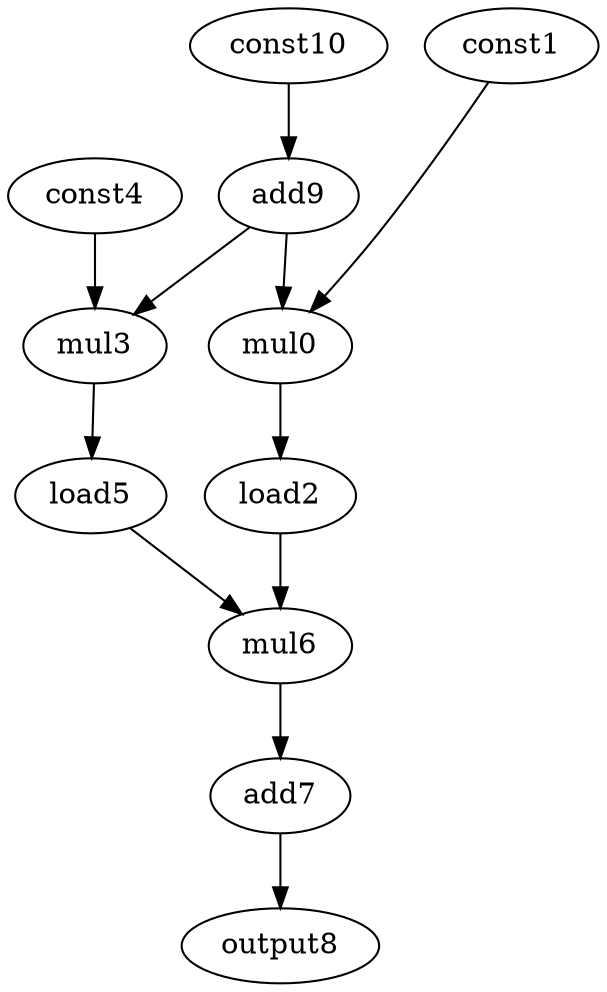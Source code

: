 digraph G {
    mul0;
    load2;
    const1;
    mul6;
    mul3;
    load5;
    const4;
    add7;
    output8;
    add9;
    const10;
    mul0 -> load2 [weight=1];
    load2 -> mul6 [weight=1];
    const1 -> mul0 [weight=0];
    mul6 -> add7 [weight=0];
    mul3 -> load5 [weight=0];
    load5 -> mul6 [weight=0];
    const4 -> mul3 [weight=1];
    add7 -> output8 [weight=0];
    add9 -> mul0 [weight=0];
    add9 -> mul3 [weight=0];
    const10 -> add9 [weight=1];
}
